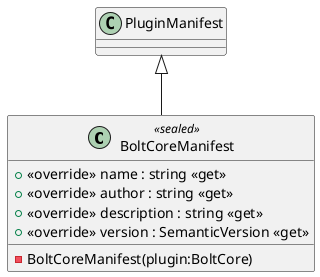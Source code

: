 @startuml
class BoltCoreManifest <<sealed>> {
    - BoltCoreManifest(plugin:BoltCore)
    + <<override>> name : string <<get>>
    + <<override>> author : string <<get>>
    + <<override>> description : string <<get>>
    + <<override>> version : SemanticVersion <<get>>
}
PluginManifest <|-- BoltCoreManifest
@enduml
